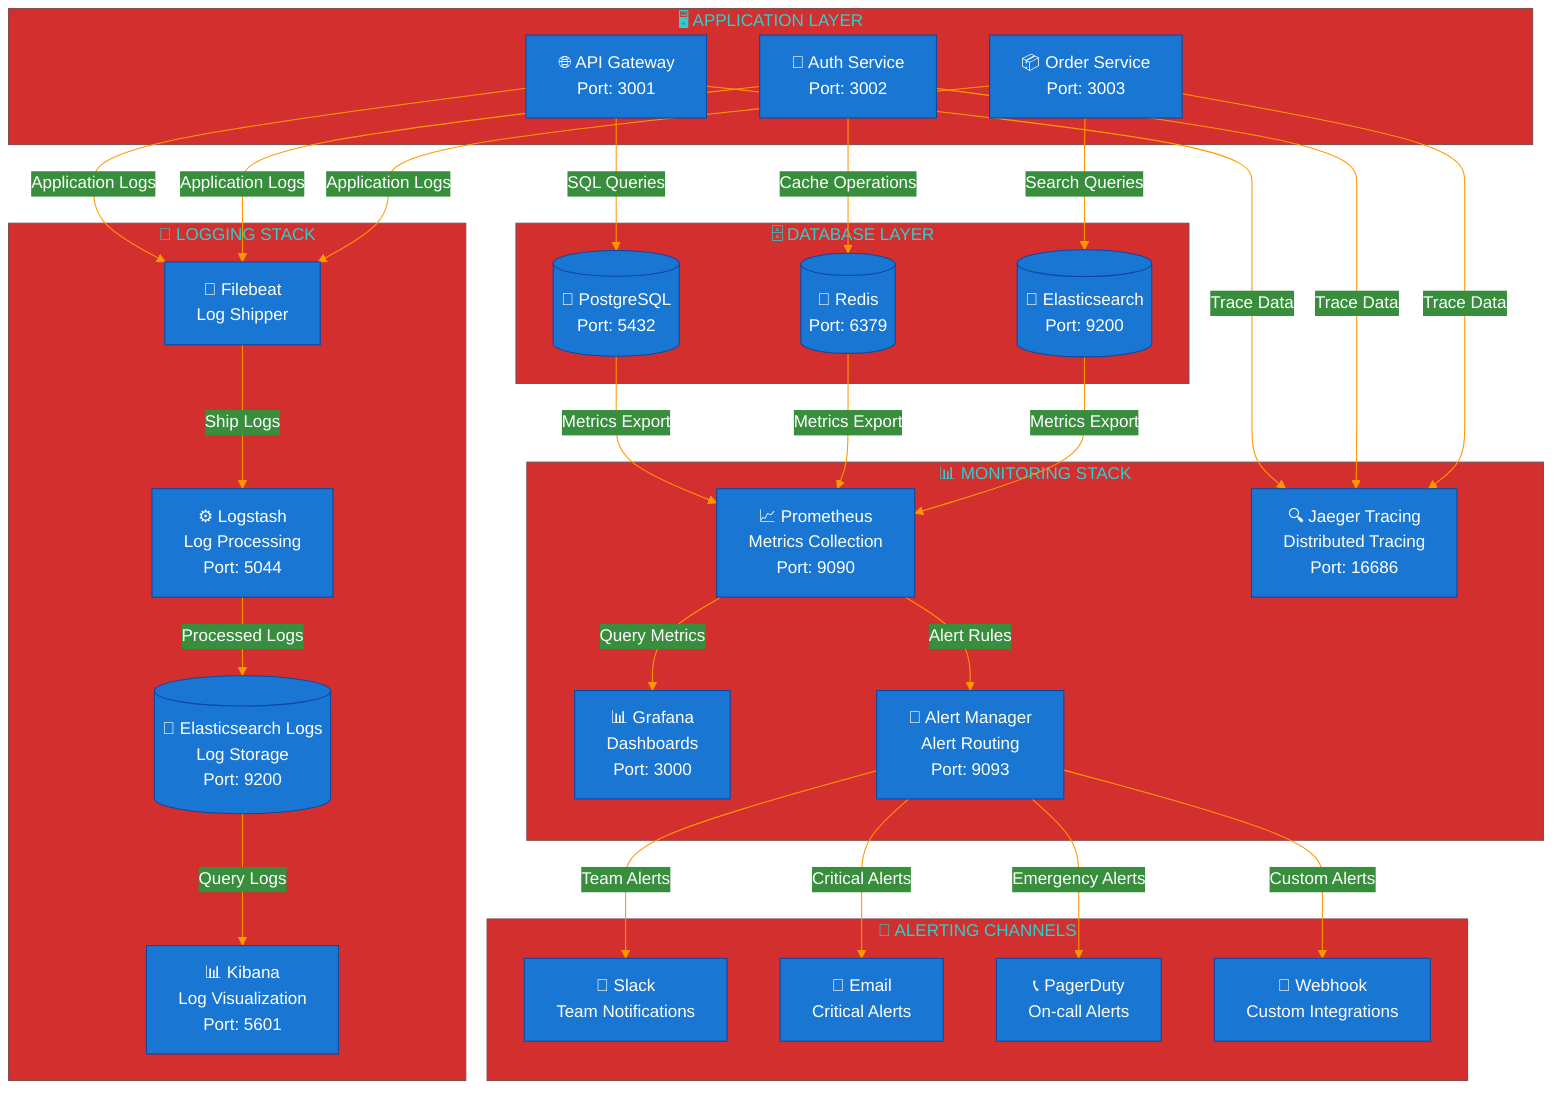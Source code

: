%%{init: {'theme':'base', 'themeVariables': { 'primaryColor': '#1976d2', 'primaryTextColor': '#fff', 'primaryBorderColor': '#0d47a1', 'lineColor': '#ff9800', 'secondaryColor': '#388e3c', 'tertiaryColor': '#d32f2f'}}}%%
graph TB
    subgraph APP_LAYER["🖥️ APPLICATION LAYER"]
        APP1["🌐 API Gateway<br/>Port: 3001"]
        APP2["🔐 Auth Service<br/>Port: 3002"]
        APP3["📦 Order Service<br/>Port: 3003"]
    end
    
    subgraph DB_LAYER["🗄️ DATABASE LAYER"]
        POSTGRES[("🐘 PostgreSQL<br/>Port: 5432")]
        REDIS[("🔴 Redis<br/>Port: 6379")]
        ELASTIC[("🔎 Elasticsearch<br/>Port: 9200")]
    end
    
    subgraph MONITORING_STACK["📊 MONITORING STACK"]
        PROMETHEUS["📈 Prometheus<br/>Metrics Collection<br/>Port: 9090"]
        GRAFANA["📊 Grafana<br/>Dashboards<br/>Port: 3000"]
        ALERTMANAGER["🚨 Alert Manager<br/>Alert Routing<br/>Port: 9093"]
        JAEGER["🔍 Jaeger Tracing<br/>Distributed Tracing<br/>Port: 16686"]
    end
    
    subgraph LOGGING_STACK["📝 LOGGING STACK"]
        FILEBEAT["📄 Filebeat<br/>Log Shipper"]
        LOGSTASH["⚙️ Logstash<br/>Log Processing<br/>Port: 5044"]
        ELASTICSEARCH_LOGS[("🔎 Elasticsearch Logs<br/>Log Storage<br/>Port: 9200")]
        KIBANA["📊 Kibana<br/>Log Visualization<br/>Port: 5601"]
    end
    
    subgraph ALERTING["🚨 ALERTING CHANNELS"]
        SLACK["💬 Slack<br/>Team Notifications"]
        EMAIL["📧 Email<br/>Critical Alerts"]
        PAGERDUTY["📞 PagerDuty<br/>On-call Alerts"]
        WEBHOOK["🔗 Webhook<br/>Custom Integrations"]
    end
    
    %% Application to Database connections
    APP1 -->|"SQL Queries"| POSTGRES
    APP2 -->|"Cache Operations"| REDIS
    APP3 -->|"Search Queries"| ELASTIC
    
    %% Database to Monitoring
    POSTGRES -->|"Metrics Export"| PROMETHEUS
    REDIS -->|"Metrics Export"| PROMETHEUS
    ELASTIC -->|"Metrics Export"| PROMETHEUS
    
    %% Monitoring Stack connections
    PROMETHEUS -->|"Query Metrics"| GRAFANA
    PROMETHEUS -->|"Alert Rules"| ALERTMANAGER
    
    %% Application Tracing
    APP1 -->|"Trace Data"| JAEGER
    APP2 -->|"Trace Data"| JAEGER
    APP3 -->|"Trace Data"| JAEGER
    
    %% Logging Pipeline
    APP1 -->|"Application Logs"| FILEBEAT
    APP2 -->|"Application Logs"| FILEBEAT
    APP3 -->|"Application Logs"| FILEBEAT
    
    FILEBEAT -->|"Ship Logs"| LOGSTASH
    LOGSTASH -->|"Processed Logs"| ELASTICSEARCH_LOGS
    ELASTICSEARCH_LOGS -->|"Query Logs"| KIBANA
    
    %% Alerting connections
    ALERTMANAGER -->|"Team Alerts"| SLACK
    ALERTMANAGER -->|"Critical Alerts"| EMAIL
    ALERTMANAGER -->|"Emergency Alerts"| PAGERDUTY
    ALERTMANAGER -->|"Custom Alerts"| WEBHOOK